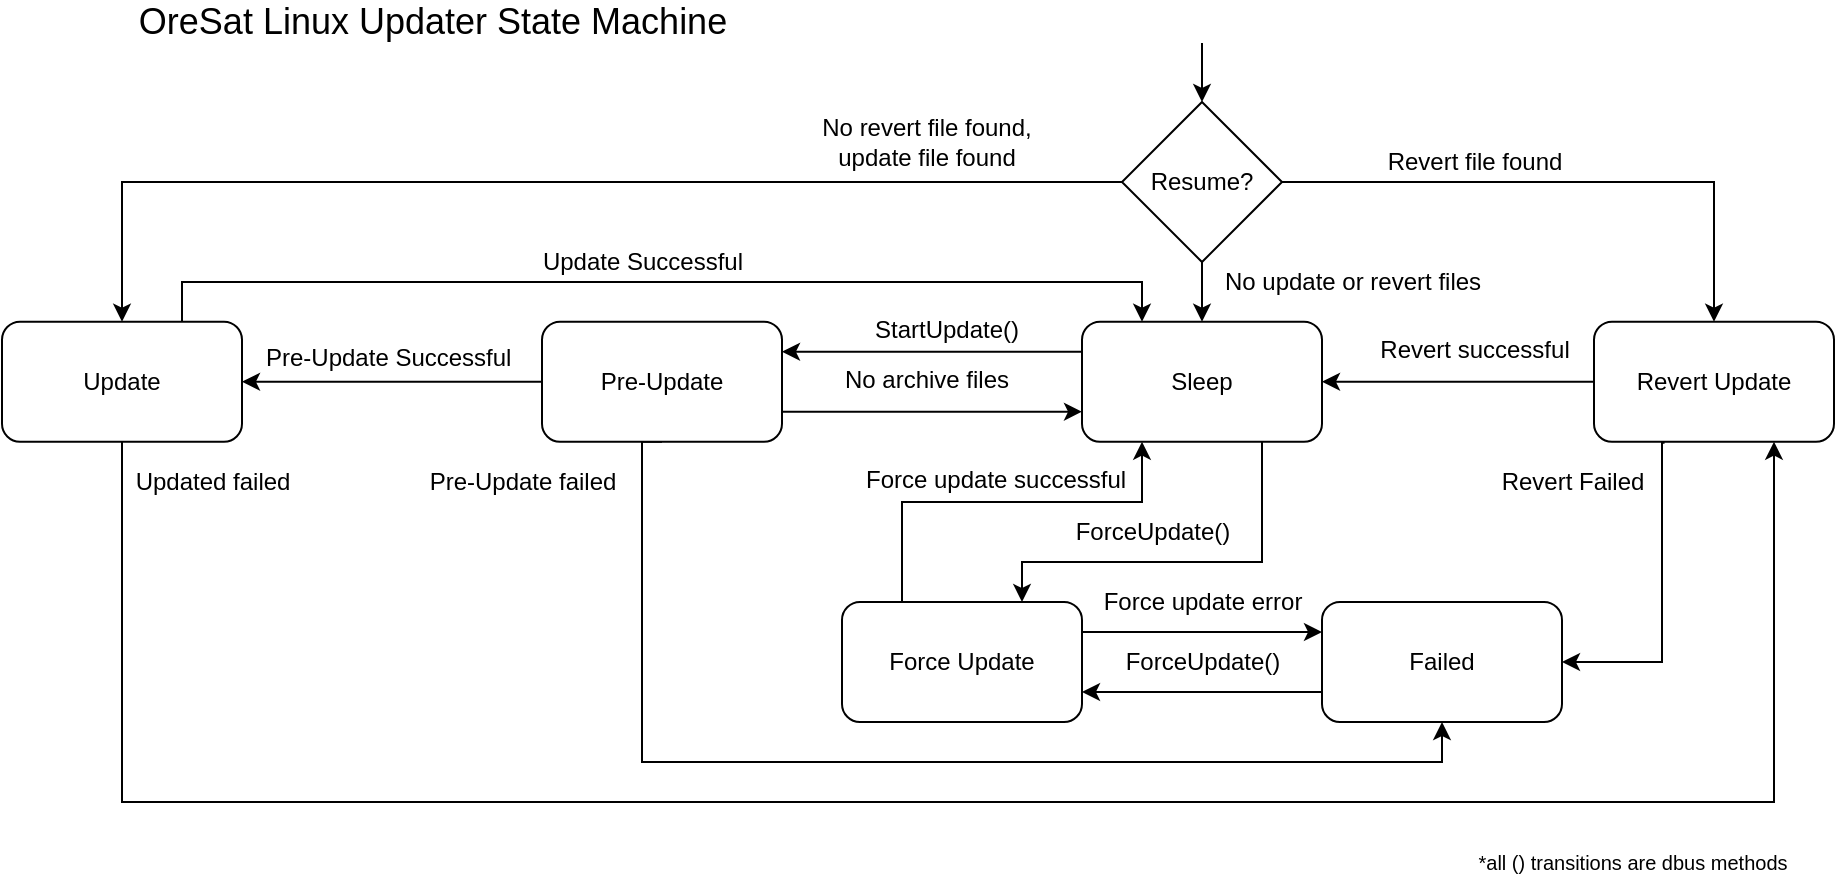 <mxfile version="12.6.5" type="device"><diagram id="T0sJdWrKB38WB5-cGVn7" name="Page-1"><mxGraphModel dx="2204" dy="823" grid="1" gridSize="10" guides="1" tooltips="1" connect="1" arrows="1" fold="1" page="0" pageScale="1" pageWidth="850" pageHeight="1100" math="0" shadow="0"><root><mxCell id="0"/><mxCell id="1" parent="0"/><mxCell id="DzezM5DeejyPLPSw25Jw-12" value="" style="edgeStyle=orthogonalEdgeStyle;rounded=0;orthogonalLoop=1;jettySize=auto;html=1;exitX=0;exitY=0.25;exitDx=0;exitDy=0;entryX=1;entryY=0.25;entryDx=0;entryDy=0;" parent="1" source="DzezM5DeejyPLPSw25Jw-10" target="DzezM5DeejyPLPSw25Jw-13" edge="1"><mxGeometry relative="1" as="geometry"><Array as="points"><mxPoint x="10" y="225"/><mxPoint x="10" y="225"/></Array><mxPoint x="-120" y="230" as="targetPoint"/></mxGeometry></mxCell><mxCell id="2Z2Wpp6rNTpN6V176Gxv-10" value="StartUpdate()" style="text;html=1;align=center;verticalAlign=middle;resizable=0;points=[];labelBackgroundColor=#ffffff;" parent="DzezM5DeejyPLPSw25Jw-12" vertex="1" connectable="0"><mxGeometry x="0.389" y="-42" relative="1" as="geometry"><mxPoint x="35.28" y="31.07" as="offset"/></mxGeometry></mxCell><mxCell id="Or9bkKHmgVjLe4yHG9Gi-46" value="" style="edgeStyle=orthogonalEdgeStyle;rounded=0;orthogonalLoop=1;jettySize=auto;html=1;entryX=0.75;entryY=0;entryDx=0;entryDy=0;exitX=0.75;exitY=1;exitDx=0;exitDy=0;" parent="1" source="DzezM5DeejyPLPSw25Jw-10" target="Or9bkKHmgVjLe4yHG9Gi-36" edge="1"><mxGeometry relative="1" as="geometry"><Array as="points"><mxPoint x="220" y="330"/><mxPoint x="100" y="330"/></Array></mxGeometry></mxCell><mxCell id="DzezM5DeejyPLPSw25Jw-10" value="Sleep" style="rounded=1;whiteSpace=wrap;html=1;" parent="1" vertex="1"><mxGeometry x="130" y="209.86" width="120" height="60" as="geometry"/></mxCell><mxCell id="DzezM5DeejyPLPSw25Jw-23" value="" style="edgeStyle=orthogonalEdgeStyle;rounded=0;orthogonalLoop=1;jettySize=auto;html=1;entryX=0.75;entryY=1;entryDx=0;entryDy=0;exitX=0.5;exitY=1;exitDx=0;exitDy=0;" parent="1" source="1YGqt5mnrBmNRkJeA3JE-1" target="Or9bkKHmgVjLe4yHG9Gi-2" edge="1"><mxGeometry relative="1" as="geometry"><mxPoint x="510" y="349.86" as="targetPoint"/><Array as="points"><mxPoint x="-350" y="450"/><mxPoint x="476" y="450"/></Array></mxGeometry></mxCell><mxCell id="2Z2Wpp6rNTpN6V176Gxv-16" value="Updated failed" style="text;html=1;align=center;verticalAlign=middle;resizable=0;points=[];labelBackgroundColor=#ffffff;" parent="DzezM5DeejyPLPSw25Jw-23" vertex="1" connectable="0"><mxGeometry x="0.09" y="-1" relative="1" as="geometry"><mxPoint x="-421.86" y="-161" as="offset"/></mxGeometry></mxCell><mxCell id="1YGqt5mnrBmNRkJeA3JE-2" value="" style="edgeStyle=orthogonalEdgeStyle;rounded=0;orthogonalLoop=1;jettySize=auto;html=1;" parent="1" source="DzezM5DeejyPLPSw25Jw-13" target="1YGqt5mnrBmNRkJeA3JE-1" edge="1"><mxGeometry relative="1" as="geometry"/></mxCell><mxCell id="1YGqt5mnrBmNRkJeA3JE-4" value="" style="edgeStyle=orthogonalEdgeStyle;rounded=0;orthogonalLoop=1;jettySize=auto;html=1;entryX=0.5;entryY=1;entryDx=0;entryDy=0;exitX=0.5;exitY=1;exitDx=0;exitDy=0;" parent="1" source="DzezM5DeejyPLPSw25Jw-13" target="DzezM5DeejyPLPSw25Jw-17" edge="1"><mxGeometry relative="1" as="geometry"><mxPoint x="-150" y="349.86" as="targetPoint"/><Array as="points"><mxPoint x="-90" y="270"/><mxPoint x="-90" y="430"/><mxPoint x="310" y="430"/></Array></mxGeometry></mxCell><mxCell id="1YGqt5mnrBmNRkJeA3JE-13" value="Pre-Update failed" style="text;html=1;align=center;verticalAlign=middle;resizable=0;points=[];labelBackgroundColor=#ffffff;" parent="1YGqt5mnrBmNRkJeA3JE-4" vertex="1" connectable="0"><mxGeometry x="-0.725" relative="1" as="geometry"><mxPoint x="-60" y="-51.27" as="offset"/></mxGeometry></mxCell><mxCell id="DzezM5DeejyPLPSw25Jw-13" value="Pre-Update" style="rounded=1;whiteSpace=wrap;html=1;" parent="1" vertex="1"><mxGeometry x="-140" y="209.86" width="120" height="60" as="geometry"/></mxCell><mxCell id="1YGqt5mnrBmNRkJeA3JE-9" value="" style="edgeStyle=orthogonalEdgeStyle;rounded=0;orthogonalLoop=1;jettySize=auto;html=1;entryX=0.25;entryY=0;entryDx=0;entryDy=0;exitX=0.75;exitY=0;exitDx=0;exitDy=0;" parent="1" source="1YGqt5mnrBmNRkJeA3JE-1" target="DzezM5DeejyPLPSw25Jw-10" edge="1"><mxGeometry relative="1" as="geometry"><mxPoint x="-490" y="239.86" as="targetPoint"/><Array as="points"><mxPoint x="-320" y="190"/><mxPoint x="160" y="190"/></Array></mxGeometry></mxCell><mxCell id="1YGqt5mnrBmNRkJeA3JE-1" value="Update" style="rounded=1;whiteSpace=wrap;html=1;" parent="1" vertex="1"><mxGeometry x="-410" y="209.86" width="120" height="60" as="geometry"/></mxCell><mxCell id="IbN4VZtRPQXBU3RzabRj-2" value="" style="edgeStyle=orthogonalEdgeStyle;rounded=0;orthogonalLoop=1;jettySize=auto;html=1;entryX=1;entryY=0.75;entryDx=0;entryDy=0;exitX=0;exitY=0.75;exitDx=0;exitDy=0;" parent="1" source="DzezM5DeejyPLPSw25Jw-17" target="Or9bkKHmgVjLe4yHG9Gi-36" edge="1"><mxGeometry relative="1" as="geometry"><mxPoint x="170" y="380" as="targetPoint"/></mxGeometry></mxCell><mxCell id="DzezM5DeejyPLPSw25Jw-17" value="Failed" style="rounded=1;whiteSpace=wrap;html=1;" parent="1" vertex="1"><mxGeometry x="250" y="350" width="120" height="60" as="geometry"/></mxCell><mxCell id="DzezM5DeejyPLPSw25Jw-29" value="" style="endArrow=classic;html=1;exitX=1;exitY=0.75;exitDx=0;exitDy=0;entryX=0;entryY=0.75;entryDx=0;entryDy=0;" parent="1" source="DzezM5DeejyPLPSw25Jw-13" target="DzezM5DeejyPLPSw25Jw-10" edge="1"><mxGeometry width="50" height="50" relative="1" as="geometry"><mxPoint x="380" y="254.86" as="sourcePoint"/><mxPoint x="230" y="419.86" as="targetPoint"/></mxGeometry></mxCell><mxCell id="2Z2Wpp6rNTpN6V176Gxv-15" value="No revert file found, &lt;br&gt;update file found" style="text;html=1;align=center;verticalAlign=middle;resizable=0;points=[];labelBackgroundColor=#ffffff;" parent="DzezM5DeejyPLPSw25Jw-29" vertex="1" connectable="0"><mxGeometry x="0.209" y="1" relative="1" as="geometry"><mxPoint x="-18.67" y="-133.86" as="offset"/></mxGeometry></mxCell><mxCell id="DzezM5DeejyPLPSw25Jw-44" value="&lt;font style=&quot;font-size: 18px&quot;&gt;OreSat Linux Updater State Machine&lt;/font&gt;" style="text;html=1;align=center;verticalAlign=middle;resizable=0;points=[];autosize=1;" parent="1" vertex="1"><mxGeometry x="-350" y="50" width="310" height="20" as="geometry"/></mxCell><mxCell id="Or9bkKHmgVjLe4yHG9Gi-3" value="" style="edgeStyle=orthogonalEdgeStyle;rounded=0;orthogonalLoop=1;jettySize=auto;html=1;exitX=1;exitY=0.5;exitDx=0;exitDy=0;" parent="1" source="Or9bkKHmgVjLe4yHG9Gi-50" target="Or9bkKHmgVjLe4yHG9Gi-2" edge="1"><mxGeometry relative="1" as="geometry"><mxPoint x="250" y="140" as="sourcePoint"/></mxGeometry></mxCell><mxCell id="Or9bkKHmgVjLe4yHG9Gi-8" value="" style="edgeStyle=orthogonalEdgeStyle;rounded=0;orthogonalLoop=1;jettySize=auto;html=1;exitX=0.5;exitY=1;exitDx=0;exitDy=0;" parent="1" source="Or9bkKHmgVjLe4yHG9Gi-50" target="DzezM5DeejyPLPSw25Jw-10" edge="1"><mxGeometry relative="1" as="geometry"><mxPoint x="190" y="170" as="sourcePoint"/></mxGeometry></mxCell><mxCell id="Or9bkKHmgVjLe4yHG9Gi-13" value="" style="edgeStyle=orthogonalEdgeStyle;rounded=0;orthogonalLoop=1;jettySize=auto;html=1;entryX=0.5;entryY=0;entryDx=0;entryDy=0;exitX=0;exitY=0.5;exitDx=0;exitDy=0;" parent="1" source="Or9bkKHmgVjLe4yHG9Gi-50" target="1YGqt5mnrBmNRkJeA3JE-1" edge="1"><mxGeometry relative="1" as="geometry"><mxPoint x="130" y="140" as="sourcePoint"/><mxPoint x="190" y="240" as="targetPoint"/><Array as="points"><mxPoint x="-350" y="140"/></Array></mxGeometry></mxCell><mxCell id="Or9bkKHmgVjLe4yHG9Gi-5" value="" style="edgeStyle=orthogonalEdgeStyle;rounded=0;orthogonalLoop=1;jettySize=auto;html=1;exitX=0.294;exitY=1.008;exitDx=0;exitDy=0;entryX=1;entryY=0.5;entryDx=0;entryDy=0;exitPerimeter=0;" parent="1" source="Or9bkKHmgVjLe4yHG9Gi-2" target="DzezM5DeejyPLPSw25Jw-17" edge="1"><mxGeometry relative="1" as="geometry"><mxPoint x="530" y="390" as="targetPoint"/><Array as="points"><mxPoint x="420" y="270"/><mxPoint x="420" y="380"/></Array></mxGeometry></mxCell><mxCell id="Or9bkKHmgVjLe4yHG9Gi-17" value="" style="edgeStyle=orthogonalEdgeStyle;rounded=0;orthogonalLoop=1;jettySize=auto;html=1;" parent="1" source="Or9bkKHmgVjLe4yHG9Gi-2" target="DzezM5DeejyPLPSw25Jw-10" edge="1"><mxGeometry relative="1" as="geometry"/></mxCell><mxCell id="Or9bkKHmgVjLe4yHG9Gi-2" value="Revert Update" style="rounded=1;whiteSpace=wrap;html=1;" parent="1" vertex="1"><mxGeometry x="386" y="209.86" width="120" height="60" as="geometry"/></mxCell><mxCell id="Or9bkKHmgVjLe4yHG9Gi-6" value="Revert Failed" style="text;html=1;align=center;verticalAlign=middle;resizable=0;points=[];autosize=1;" parent="1" vertex="1"><mxGeometry x="330" y="280" width="90" height="20" as="geometry"/></mxCell><mxCell id="Or9bkKHmgVjLe4yHG9Gi-14" value="No archive files" style="text;html=1;align=center;verticalAlign=middle;resizable=0;points=[];labelBackgroundColor=#ffffff;" parent="1" vertex="1" connectable="0"><mxGeometry x="49.997" y="290" as="geometry"><mxPoint x="1.85" y="-51" as="offset"/></mxGeometry></mxCell><mxCell id="Or9bkKHmgVjLe4yHG9Gi-18" value="Revert successful" style="text;html=1;align=center;verticalAlign=middle;resizable=0;points=[];autosize=1;" parent="1" vertex="1"><mxGeometry x="271" y="214" width="110" height="20" as="geometry"/></mxCell><mxCell id="Or9bkKHmgVjLe4yHG9Gi-19" value="Revert file found" style="text;html=1;align=center;verticalAlign=middle;resizable=0;points=[];autosize=1;" parent="1" vertex="1"><mxGeometry x="271" y="120" width="110" height="20" as="geometry"/></mxCell><mxCell id="Or9bkKHmgVjLe4yHG9Gi-29" value="" style="edgeStyle=orthogonalEdgeStyle;rounded=0;orthogonalLoop=1;jettySize=auto;html=1;entryX=0.5;entryY=0;entryDx=0;entryDy=0;" parent="1" source="Or9bkKHmgVjLe4yHG9Gi-28" target="Or9bkKHmgVjLe4yHG9Gi-50" edge="1"><mxGeometry relative="1" as="geometry"><mxPoint x="190" y="110" as="targetPoint"/></mxGeometry></mxCell><mxCell id="Or9bkKHmgVjLe4yHG9Gi-28" value="" style="rounded=1;whiteSpace=wrap;html=1;strokeColor=#FFFFFF;" parent="1" vertex="1"><mxGeometry x="130" y="50" width="120" height="20" as="geometry"/></mxCell><mxCell id="Or9bkKHmgVjLe4yHG9Gi-32" value="No update or revert files" style="text;html=1;align=center;verticalAlign=middle;resizable=0;points=[];autosize=1;" parent="1" vertex="1"><mxGeometry x="190" y="180" width="150" height="20" as="geometry"/></mxCell><mxCell id="Or9bkKHmgVjLe4yHG9Gi-37" value="" style="edgeStyle=orthogonalEdgeStyle;rounded=0;orthogonalLoop=1;jettySize=auto;html=1;entryX=0;entryY=0.25;entryDx=0;entryDy=0;exitX=1;exitY=0.25;exitDx=0;exitDy=0;" parent="1" source="Or9bkKHmgVjLe4yHG9Gi-36" target="DzezM5DeejyPLPSw25Jw-17" edge="1"><mxGeometry relative="1" as="geometry"/></mxCell><mxCell id="Or9bkKHmgVjLe4yHG9Gi-39" value="" style="edgeStyle=orthogonalEdgeStyle;rounded=0;orthogonalLoop=1;jettySize=auto;html=1;entryX=0.25;entryY=1;entryDx=0;entryDy=0;exitX=0.25;exitY=0;exitDx=0;exitDy=0;" parent="1" source="Or9bkKHmgVjLe4yHG9Gi-36" target="DzezM5DeejyPLPSw25Jw-10" edge="1"><mxGeometry relative="1" as="geometry"><mxPoint x="70" y="250" as="targetPoint"/><Array as="points"><mxPoint x="40" y="300"/><mxPoint x="160" y="300"/></Array></mxGeometry></mxCell><mxCell id="Or9bkKHmgVjLe4yHG9Gi-36" value="Force Update" style="rounded=1;whiteSpace=wrap;html=1;strokeColor=#000000;" parent="1" vertex="1"><mxGeometry x="10" y="350" width="120" height="60" as="geometry"/></mxCell><mxCell id="Or9bkKHmgVjLe4yHG9Gi-40" value="Force update successful" style="text;html=1;" parent="1" vertex="1"><mxGeometry x="20" y="275" width="120" height="30" as="geometry"/></mxCell><mxCell id="Or9bkKHmgVjLe4yHG9Gi-41" value="Force update error" style="text;html=1;align=center;verticalAlign=middle;resizable=0;points=[];autosize=1;" parent="1" vertex="1"><mxGeometry x="130" y="340" width="120" height="20" as="geometry"/></mxCell><mxCell id="Or9bkKHmgVjLe4yHG9Gi-47" value="ForceUpdate()" style="text;html=1;align=center;verticalAlign=middle;resizable=0;points=[];autosize=1;" parent="1" vertex="1"><mxGeometry x="120" y="305" width="90" height="20" as="geometry"/></mxCell><mxCell id="Or9bkKHmgVjLe4yHG9Gi-50" value="Resume?" style="rhombus;whiteSpace=wrap;html=1;strokeColor=#000000;" parent="1" vertex="1"><mxGeometry x="150" y="100" width="80" height="80" as="geometry"/></mxCell><mxCell id="IbN4VZtRPQXBU3RzabRj-3" value="ForceUpdate()" style="text;html=1;align=center;verticalAlign=middle;resizable=0;points=[];autosize=1;" parent="1" vertex="1"><mxGeometry x="145" y="370" width="90" height="20" as="geometry"/></mxCell><mxCell id="1YGqt5mnrBmNRkJeA3JE-10" value="Update Successful" style="text;html=1;align=center;verticalAlign=middle;resizable=0;points=[];autosize=1;" parent="1" vertex="1"><mxGeometry x="-150" y="170" width="120" height="20" as="geometry"/></mxCell><mxCell id="1YGqt5mnrBmNRkJeA3JE-11" value="Pre-Update Successful" style="text;html=1;" parent="1" vertex="1"><mxGeometry x="-280" y="214" width="130" height="30" as="geometry"/></mxCell><mxCell id="1YGqt5mnrBmNRkJeA3JE-14" value="&lt;font style=&quot;font-size: 10px&quot;&gt;*all () transitions are dbus methods&lt;/font&gt;" style="text;html=1;align=center;verticalAlign=middle;resizable=0;points=[];autosize=1;" parent="1" vertex="1"><mxGeometry x="315" y="470" width="180" height="20" as="geometry"/></mxCell></root></mxGraphModel></diagram></mxfile>